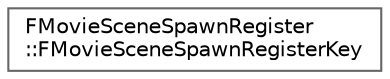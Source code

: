 digraph "Graphical Class Hierarchy"
{
 // INTERACTIVE_SVG=YES
 // LATEX_PDF_SIZE
  bgcolor="transparent";
  edge [fontname=Helvetica,fontsize=10,labelfontname=Helvetica,labelfontsize=10];
  node [fontname=Helvetica,fontsize=10,shape=box,height=0.2,width=0.4];
  rankdir="LR";
  Node0 [id="Node000000",label="FMovieSceneSpawnRegister\l::FMovieSceneSpawnRegisterKey",height=0.2,width=0.4,color="grey40", fillcolor="white", style="filled",URL="$da/d91/structFMovieSceneSpawnRegister_1_1FMovieSceneSpawnRegisterKey.html",tooltip="Helper key type for mapping a guid and sequence instance to a specific value."];
}
